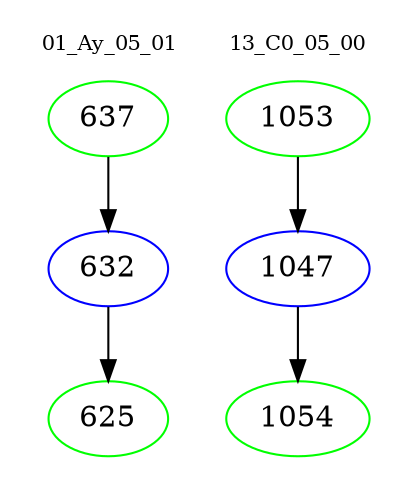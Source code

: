 digraph{
subgraph cluster_0 {
color = white
label = "01_Ay_05_01";
fontsize=10;
T0_637 [label="637", color="green"]
T0_637 -> T0_632 [color="black"]
T0_632 [label="632", color="blue"]
T0_632 -> T0_625 [color="black"]
T0_625 [label="625", color="green"]
}
subgraph cluster_1 {
color = white
label = "13_C0_05_00";
fontsize=10;
T1_1053 [label="1053", color="green"]
T1_1053 -> T1_1047 [color="black"]
T1_1047 [label="1047", color="blue"]
T1_1047 -> T1_1054 [color="black"]
T1_1054 [label="1054", color="green"]
}
}
